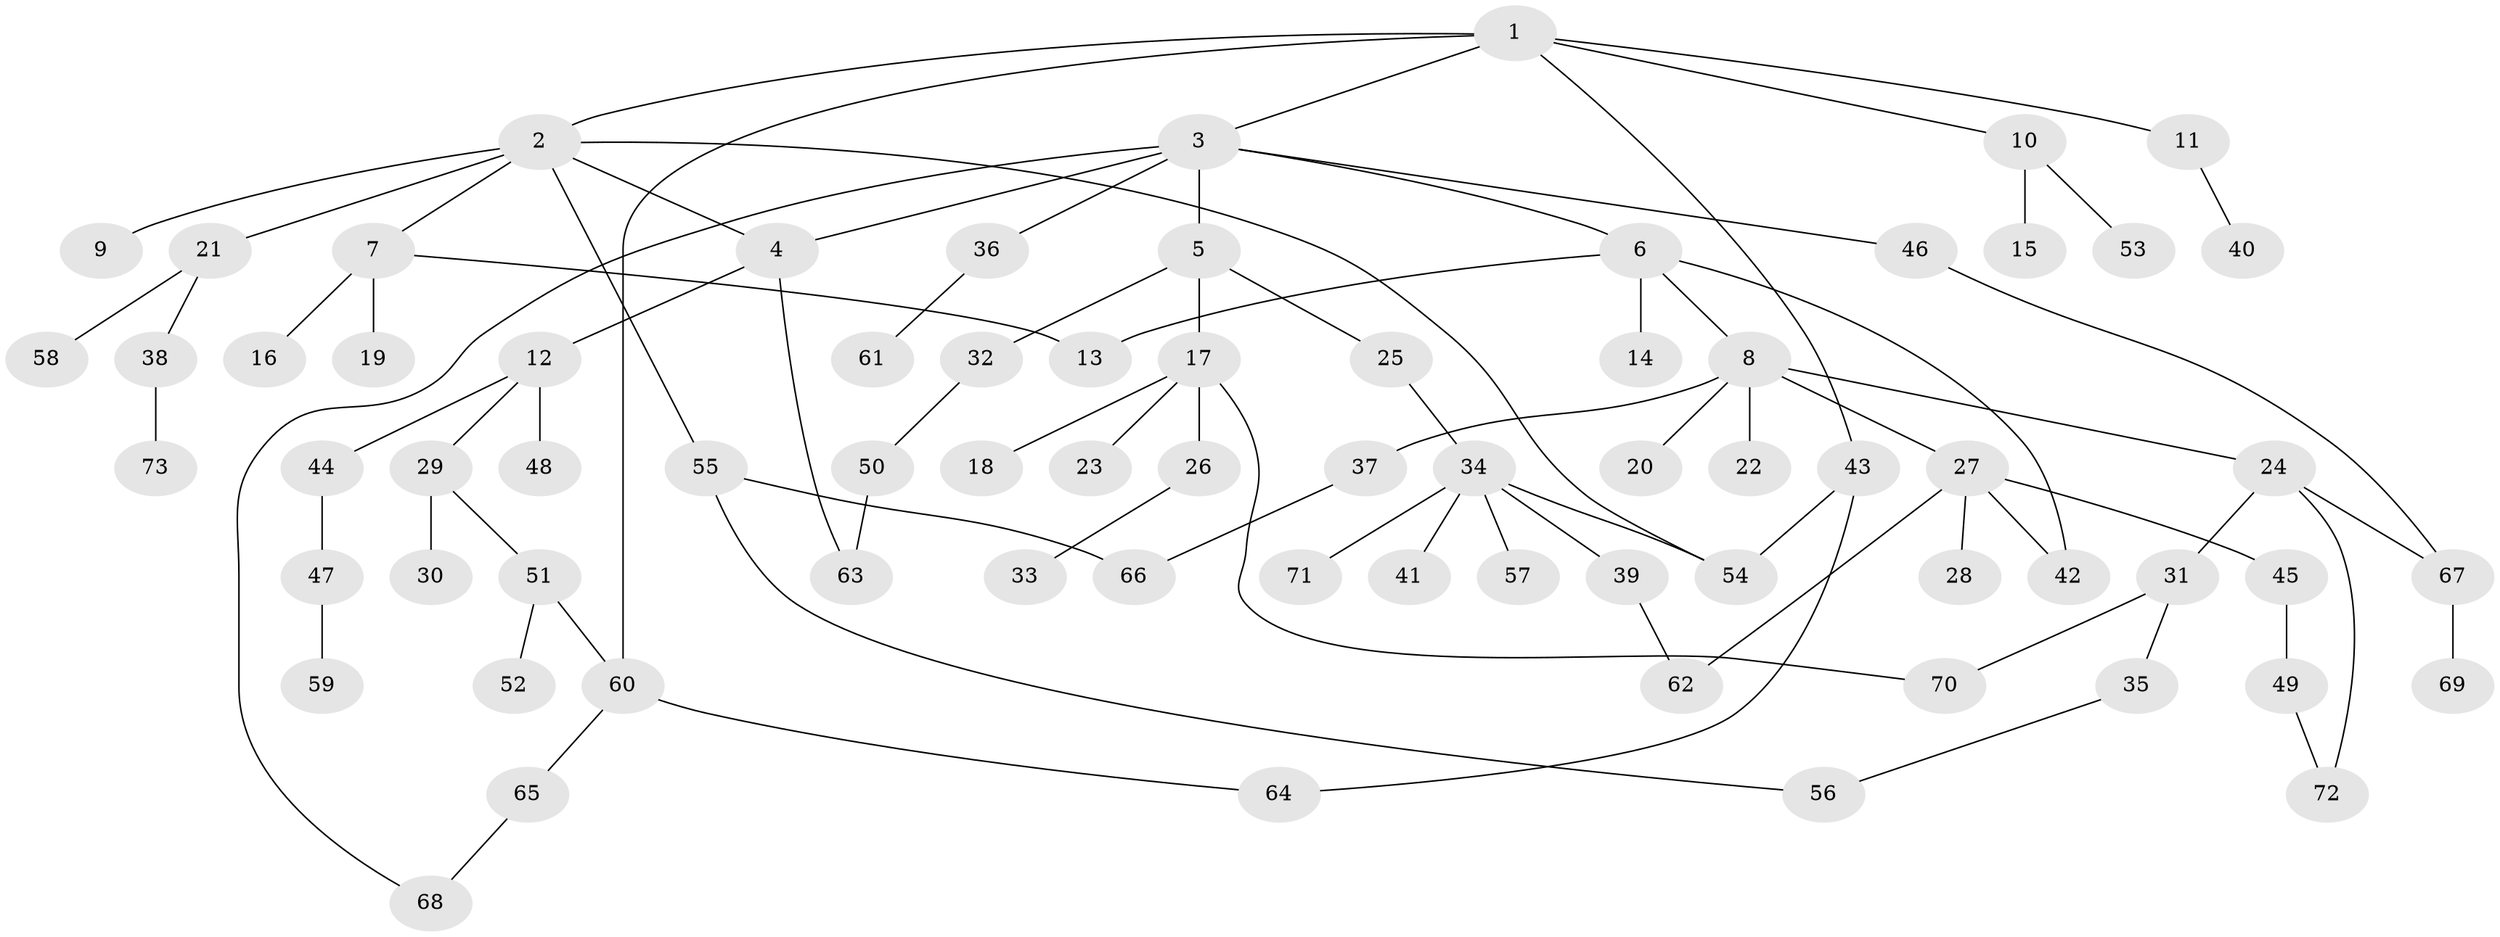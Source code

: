 // coarse degree distribution, {6: 0.047619047619047616, 1: 0.6190476190476191, 2: 0.14285714285714285, 7: 0.047619047619047616, 4: 0.047619047619047616, 3: 0.047619047619047616, 13: 0.047619047619047616}
// Generated by graph-tools (version 1.1) at 2025/45/03/04/25 21:45:44]
// undirected, 73 vertices, 87 edges
graph export_dot {
graph [start="1"]
  node [color=gray90,style=filled];
  1;
  2;
  3;
  4;
  5;
  6;
  7;
  8;
  9;
  10;
  11;
  12;
  13;
  14;
  15;
  16;
  17;
  18;
  19;
  20;
  21;
  22;
  23;
  24;
  25;
  26;
  27;
  28;
  29;
  30;
  31;
  32;
  33;
  34;
  35;
  36;
  37;
  38;
  39;
  40;
  41;
  42;
  43;
  44;
  45;
  46;
  47;
  48;
  49;
  50;
  51;
  52;
  53;
  54;
  55;
  56;
  57;
  58;
  59;
  60;
  61;
  62;
  63;
  64;
  65;
  66;
  67;
  68;
  69;
  70;
  71;
  72;
  73;
  1 -- 2;
  1 -- 3;
  1 -- 10;
  1 -- 11;
  1 -- 43;
  1 -- 60;
  2 -- 7;
  2 -- 9;
  2 -- 21;
  2 -- 54;
  2 -- 55;
  2 -- 4;
  3 -- 4;
  3 -- 5;
  3 -- 6;
  3 -- 36;
  3 -- 46;
  3 -- 68;
  4 -- 12;
  4 -- 63;
  5 -- 17;
  5 -- 25;
  5 -- 32;
  6 -- 8;
  6 -- 13;
  6 -- 14;
  6 -- 42;
  7 -- 16;
  7 -- 19;
  7 -- 13;
  8 -- 20;
  8 -- 22;
  8 -- 24;
  8 -- 27;
  8 -- 37;
  10 -- 15;
  10 -- 53;
  11 -- 40;
  12 -- 29;
  12 -- 44;
  12 -- 48;
  17 -- 18;
  17 -- 23;
  17 -- 26;
  17 -- 70;
  21 -- 38;
  21 -- 58;
  24 -- 31;
  24 -- 72;
  24 -- 67;
  25 -- 34;
  26 -- 33;
  27 -- 28;
  27 -- 45;
  27 -- 62;
  27 -- 42;
  29 -- 30;
  29 -- 51;
  31 -- 35;
  31 -- 70;
  32 -- 50;
  34 -- 39;
  34 -- 41;
  34 -- 57;
  34 -- 71;
  34 -- 54;
  35 -- 56;
  36 -- 61;
  37 -- 66;
  38 -- 73;
  39 -- 62;
  43 -- 64;
  43 -- 54;
  44 -- 47;
  45 -- 49;
  46 -- 67;
  47 -- 59;
  49 -- 72;
  50 -- 63;
  51 -- 52;
  51 -- 60;
  55 -- 56;
  55 -- 66;
  60 -- 65;
  60 -- 64;
  65 -- 68;
  67 -- 69;
}
